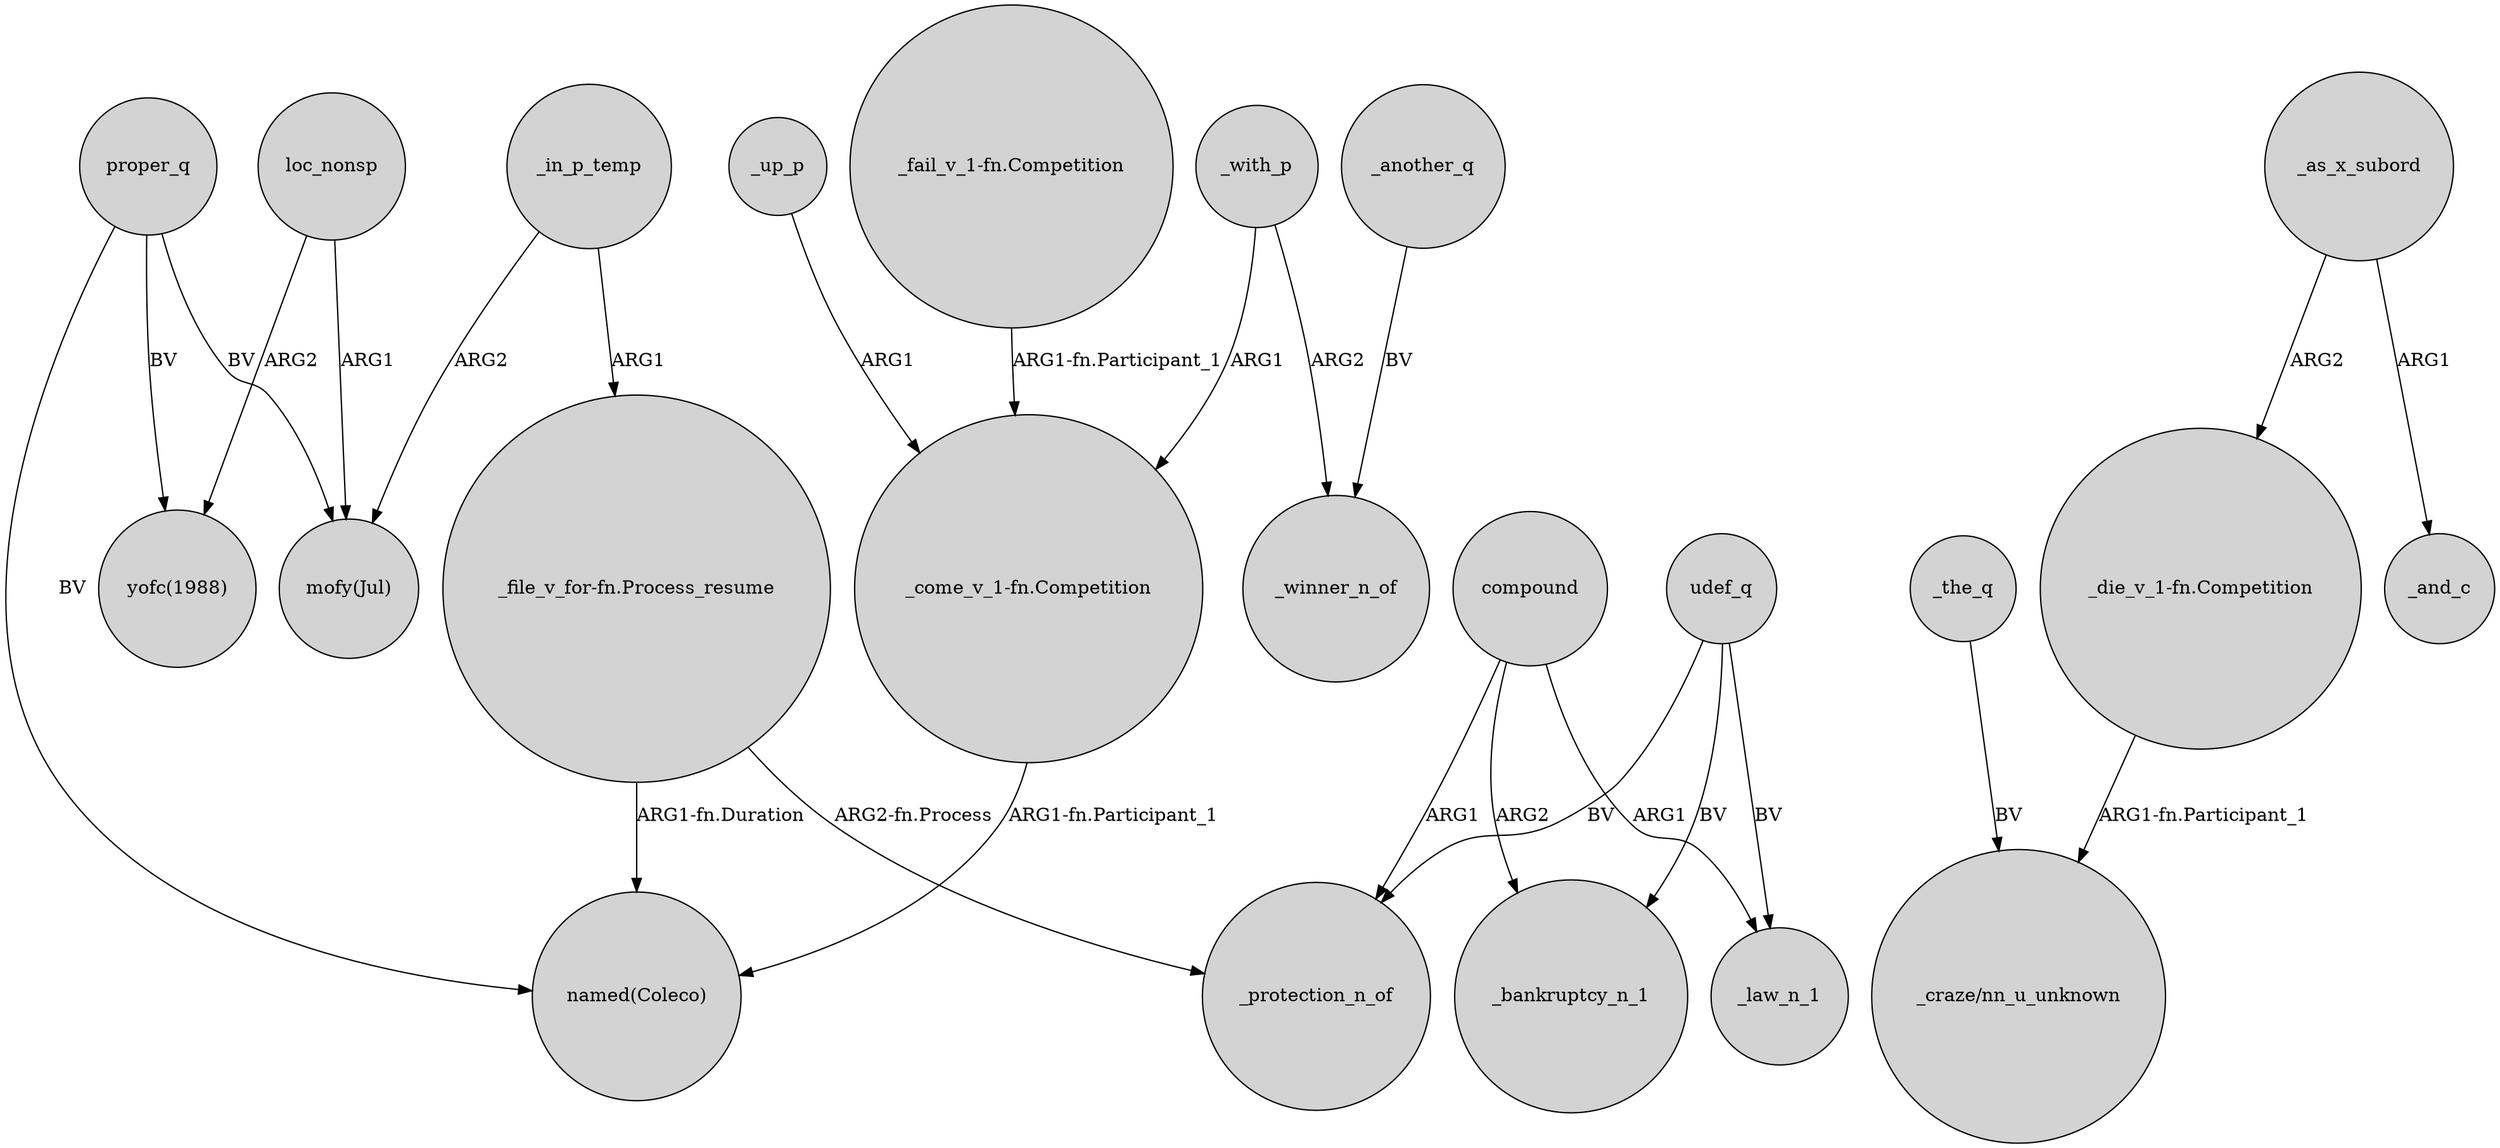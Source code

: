 digraph {
	node [shape=circle style=filled]
	_in_p_temp -> "mofy(Jul)" [label=ARG2]
	_up_p -> "_come_v_1-fn.Competition" [label=ARG1]
	_in_p_temp -> "_file_v_for-fn.Process_resume" [label=ARG1]
	"_fail_v_1-fn.Competition" -> "_come_v_1-fn.Competition" [label="ARG1-fn.Participant_1"]
	"_come_v_1-fn.Competition" -> "named(Coleco)" [label="ARG1-fn.Participant_1"]
	compound -> _bankruptcy_n_1 [label=ARG2]
	loc_nonsp -> "mofy(Jul)" [label=ARG1]
	udef_q -> _protection_n_of [label=BV]
	_with_p -> "_come_v_1-fn.Competition" [label=ARG1]
	_another_q -> _winner_n_of [label=BV]
	"_file_v_for-fn.Process_resume" -> "named(Coleco)" [label="ARG1-fn.Duration"]
	"_file_v_for-fn.Process_resume" -> _protection_n_of [label="ARG2-fn.Process"]
	compound -> _protection_n_of [label=ARG1]
	proper_q -> "yofc(1988)" [label=BV]
	"_die_v_1-fn.Competition" -> "_craze/nn_u_unknown" [label="ARG1-fn.Participant_1"]
	compound -> _law_n_1 [label=ARG1]
	udef_q -> _bankruptcy_n_1 [label=BV]
	_as_x_subord -> _and_c [label=ARG1]
	proper_q -> "mofy(Jul)" [label=BV]
	udef_q -> _law_n_1 [label=BV]
	loc_nonsp -> "yofc(1988)" [label=ARG2]
	_as_x_subord -> "_die_v_1-fn.Competition" [label=ARG2]
	proper_q -> "named(Coleco)" [label=BV]
	_the_q -> "_craze/nn_u_unknown" [label=BV]
	_with_p -> _winner_n_of [label=ARG2]
}
